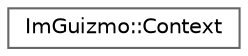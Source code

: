 digraph "Graphical Class Hierarchy"
{
 // LATEX_PDF_SIZE
  bgcolor="transparent";
  edge [fontname=Helvetica,fontsize=10,labelfontname=Helvetica,labelfontsize=10];
  node [fontname=Helvetica,fontsize=10,shape=box,height=0.2,width=0.4];
  rankdir="LR";
  Node0 [id="Node000000",label="ImGuizmo::Context",height=0.2,width=0.4,color="grey40", fillcolor="white", style="filled",URL="$struct_im_guizmo_1_1_context.html",tooltip=" "];
}
